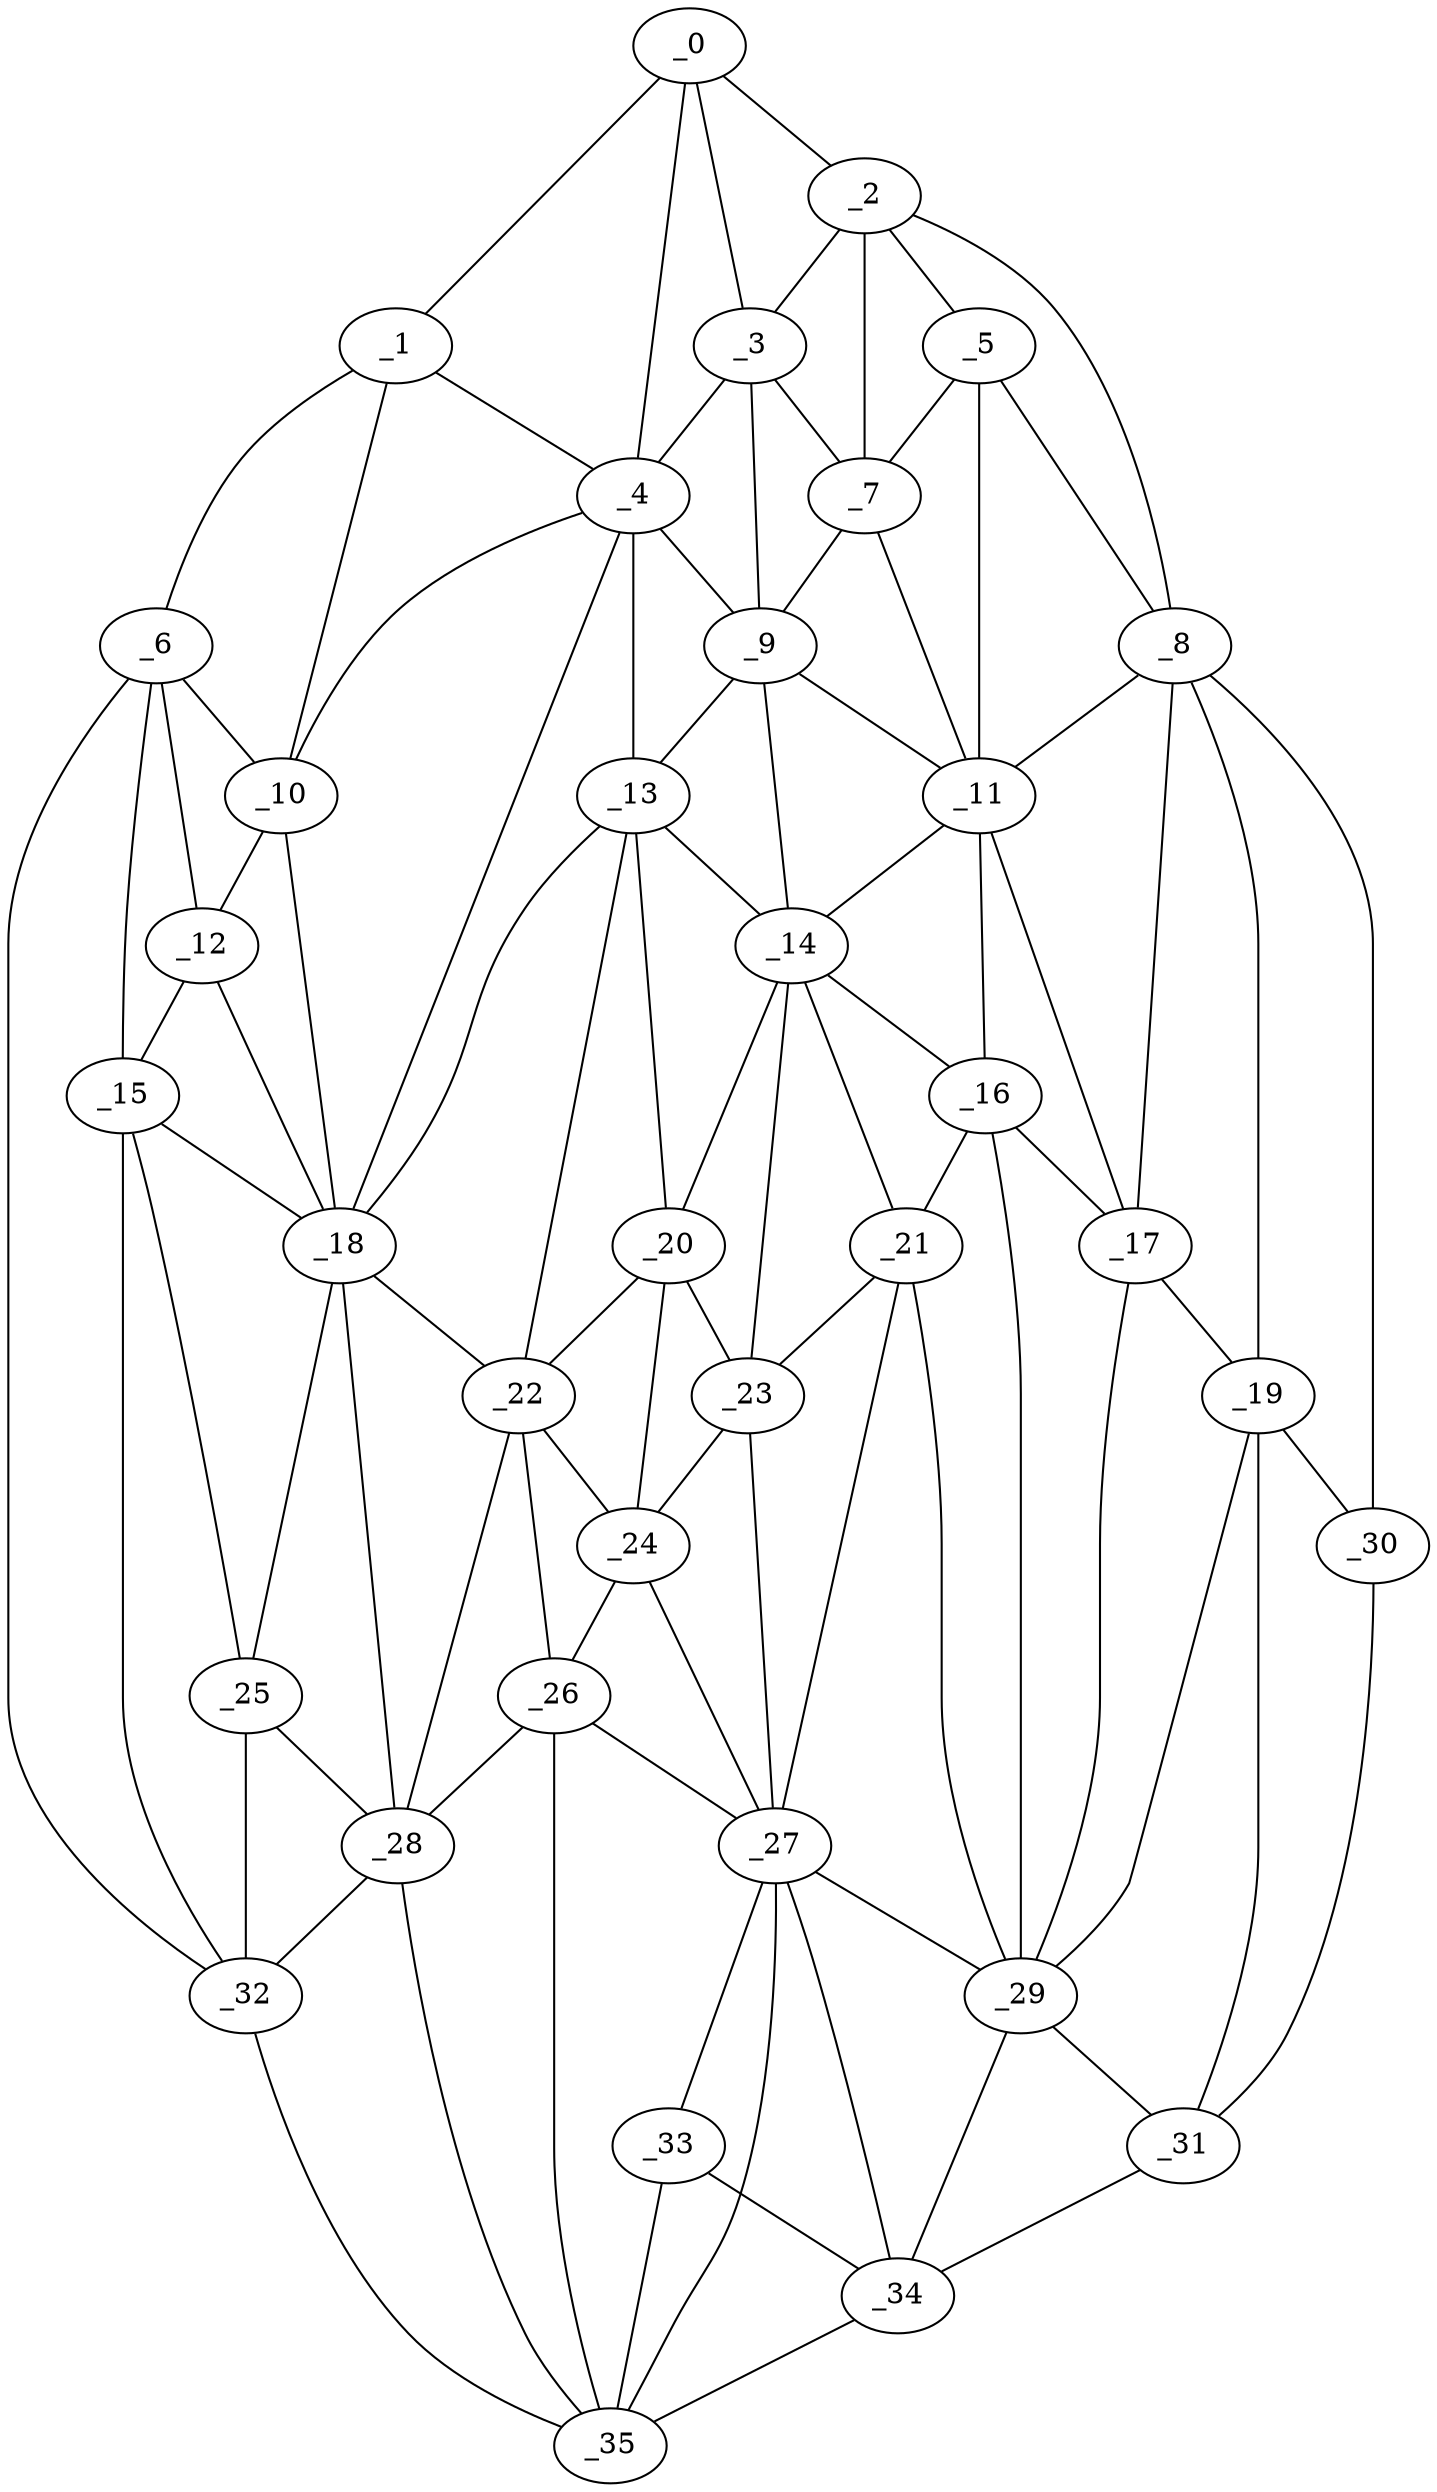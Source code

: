 graph "obj49__210.gxl" {
	_0	 [x=37,
		y=66];
	_1	 [x=39,
		y=9];
	_0 -- _1	 [valence=1];
	_2	 [x=41,
		y=80];
	_0 -- _2	 [valence=1];
	_3	 [x=43,
		y=71];
	_0 -- _3	 [valence=2];
	_4	 [x=48,
		y=64];
	_0 -- _4	 [valence=1];
	_1 -- _4	 [valence=1];
	_6	 [x=49,
		y=3];
	_1 -- _6	 [valence=1];
	_10	 [x=54,
		y=14];
	_1 -- _10	 [valence=2];
	_2 -- _3	 [valence=1];
	_5	 [x=48,
		y=81];
	_2 -- _5	 [valence=2];
	_7	 [x=49,
		y=77];
	_2 -- _7	 [valence=2];
	_8	 [x=50,
		y=94];
	_2 -- _8	 [valence=1];
	_3 -- _4	 [valence=2];
	_3 -- _7	 [valence=2];
	_9	 [x=52,
		y=73];
	_3 -- _9	 [valence=2];
	_4 -- _9	 [valence=1];
	_4 -- _10	 [valence=2];
	_13	 [x=62,
		y=62];
	_4 -- _13	 [valence=1];
	_18	 [x=69,
		y=27];
	_4 -- _18	 [valence=1];
	_5 -- _7	 [valence=2];
	_5 -- _8	 [valence=2];
	_11	 [x=57,
		y=81];
	_5 -- _11	 [valence=2];
	_6 -- _10	 [valence=1];
	_12	 [x=59,
		y=11];
	_6 -- _12	 [valence=2];
	_15	 [x=67,
		y=12];
	_6 -- _15	 [valence=1];
	_32	 [x=95,
		y=12];
	_6 -- _32	 [valence=1];
	_7 -- _9	 [valence=1];
	_7 -- _11	 [valence=2];
	_8 -- _11	 [valence=1];
	_17	 [x=67,
		y=88];
	_8 -- _17	 [valence=2];
	_19	 [x=69,
		y=104];
	_8 -- _19	 [valence=2];
	_30	 [x=93,
		y=120];
	_8 -- _30	 [valence=1];
	_9 -- _11	 [valence=1];
	_9 -- _13	 [valence=1];
	_14	 [x=66,
		y=69];
	_9 -- _14	 [valence=2];
	_10 -- _12	 [valence=2];
	_10 -- _18	 [valence=2];
	_11 -- _14	 [valence=2];
	_16	 [x=67,
		y=81];
	_11 -- _16	 [valence=2];
	_11 -- _17	 [valence=1];
	_12 -- _15	 [valence=2];
	_12 -- _18	 [valence=2];
	_13 -- _14	 [valence=2];
	_13 -- _18	 [valence=2];
	_20	 [x=70,
		y=59];
	_13 -- _20	 [valence=2];
	_22	 [x=73,
		y=55];
	_13 -- _22	 [valence=2];
	_14 -- _16	 [valence=2];
	_14 -- _20	 [valence=1];
	_21	 [x=70,
		y=75];
	_14 -- _21	 [valence=2];
	_23	 [x=74,
		y=67];
	_14 -- _23	 [valence=2];
	_15 -- _18	 [valence=2];
	_25	 [x=80,
		y=29];
	_15 -- _25	 [valence=2];
	_15 -- _32	 [valence=2];
	_16 -- _17	 [valence=2];
	_16 -- _21	 [valence=2];
	_29	 [x=86,
		y=89];
	_16 -- _29	 [valence=1];
	_17 -- _19	 [valence=2];
	_17 -- _29	 [valence=2];
	_18 -- _22	 [valence=1];
	_18 -- _25	 [valence=2];
	_28	 [x=86,
		y=42];
	_18 -- _28	 [valence=2];
	_19 -- _29	 [valence=2];
	_19 -- _30	 [valence=1];
	_31	 [x=94,
		y=112];
	_19 -- _31	 [valence=2];
	_20 -- _22	 [valence=2];
	_20 -- _23	 [valence=2];
	_24	 [x=77,
		y=62];
	_20 -- _24	 [valence=2];
	_21 -- _23	 [valence=2];
	_27	 [x=84,
		y=71];
	_21 -- _27	 [valence=2];
	_21 -- _29	 [valence=1];
	_22 -- _24	 [valence=1];
	_26	 [x=84,
		y=61];
	_22 -- _26	 [valence=2];
	_22 -- _28	 [valence=2];
	_23 -- _24	 [valence=2];
	_23 -- _27	 [valence=1];
	_24 -- _26	 [valence=2];
	_24 -- _27	 [valence=2];
	_25 -- _28	 [valence=2];
	_25 -- _32	 [valence=2];
	_26 -- _27	 [valence=2];
	_26 -- _28	 [valence=1];
	_35	 [x=97,
		y=69];
	_26 -- _35	 [valence=2];
	_27 -- _29	 [valence=1];
	_33	 [x=96,
		y=73];
	_27 -- _33	 [valence=2];
	_34	 [x=96,
		y=85];
	_27 -- _34	 [valence=2];
	_27 -- _35	 [valence=2];
	_28 -- _32	 [valence=2];
	_28 -- _35	 [valence=1];
	_29 -- _31	 [valence=2];
	_29 -- _34	 [valence=2];
	_30 -- _31	 [valence=1];
	_31 -- _34	 [valence=1];
	_32 -- _35	 [valence=1];
	_33 -- _34	 [valence=1];
	_33 -- _35	 [valence=2];
	_34 -- _35	 [valence=1];
}
